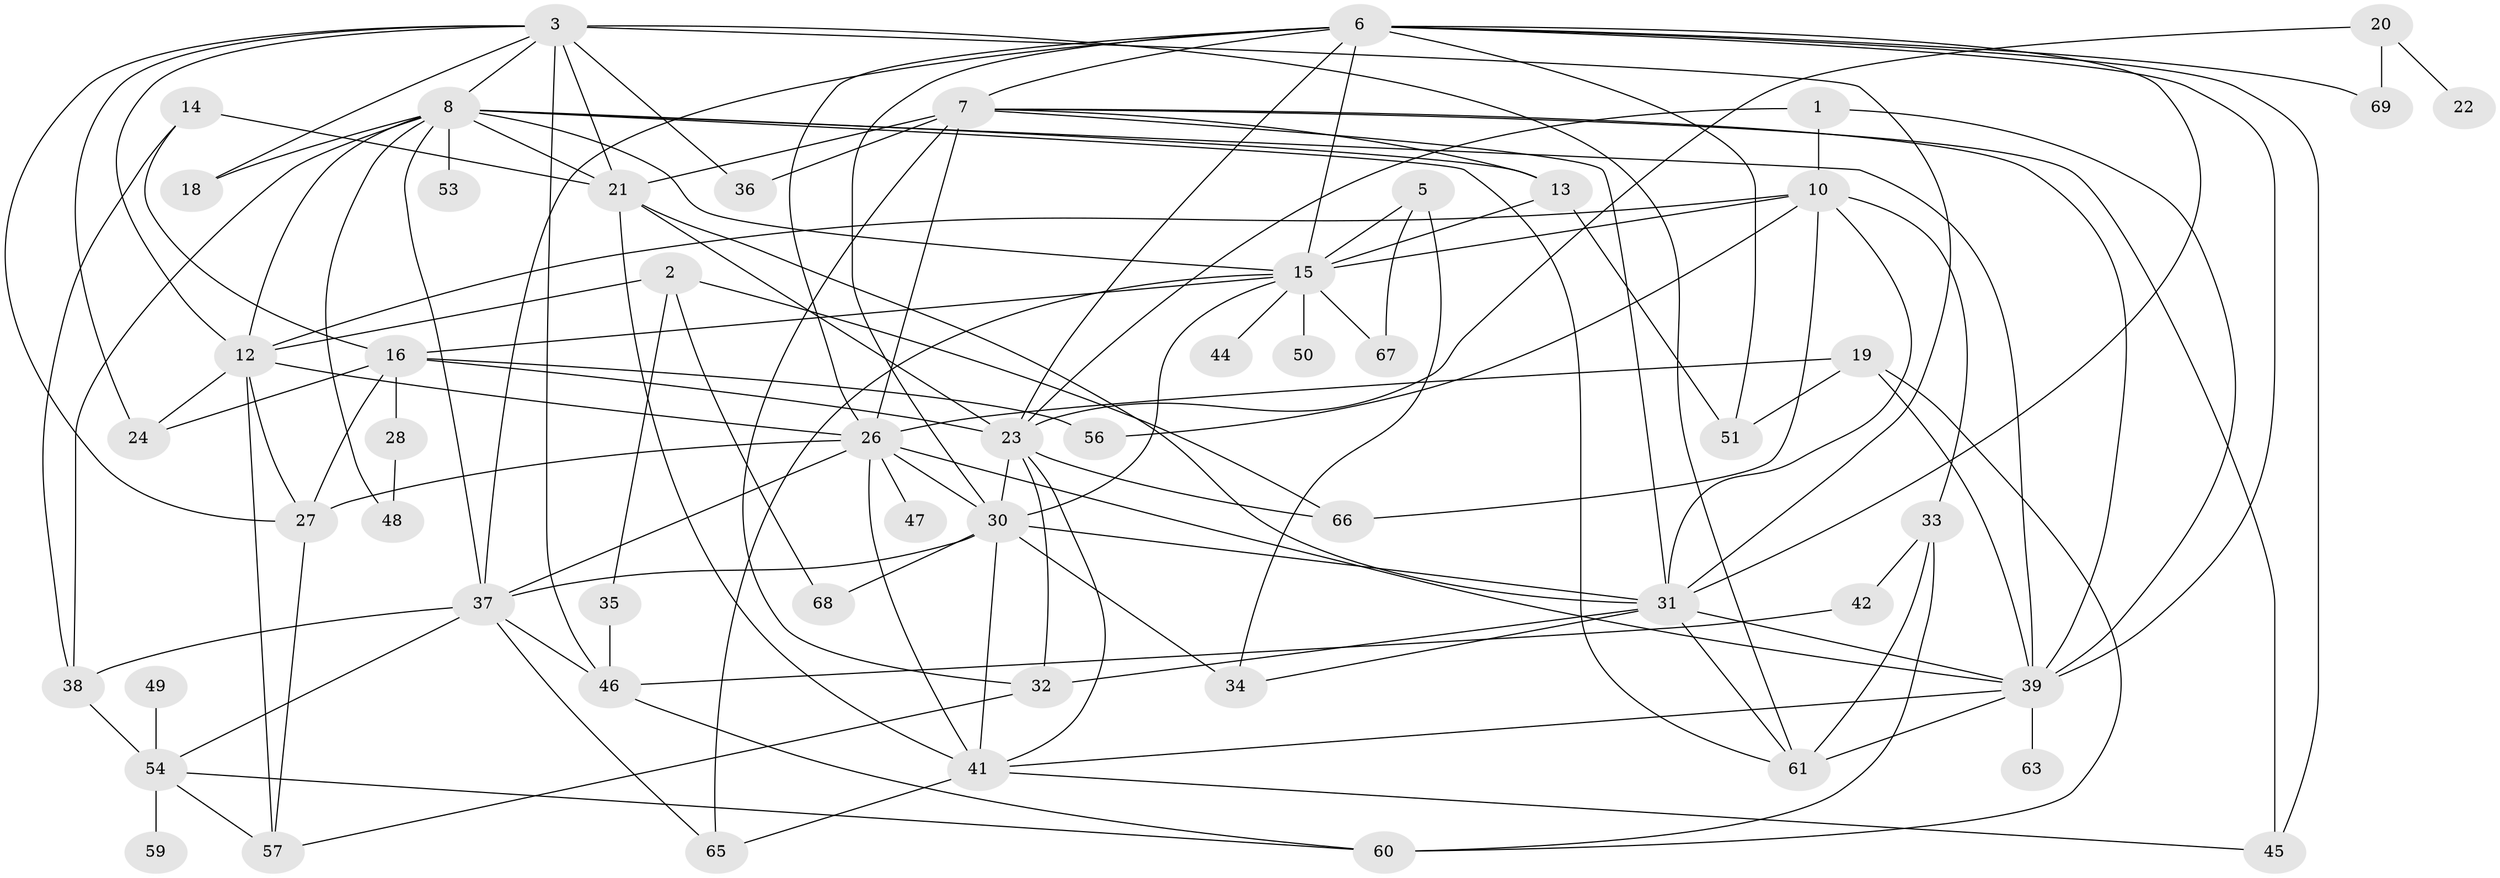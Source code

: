 // original degree distribution, {4: 0.1956521739130435, 1: 0.16666666666666666, 3: 0.18115942028985507, 2: 0.18115942028985507, 6: 0.06521739130434782, 0: 0.07971014492753623, 7: 0.021739130434782608, 8: 0.014492753623188406, 5: 0.09420289855072464}
// Generated by graph-tools (version 1.1) at 2025/47/03/04/25 22:47:57]
// undirected, 56 vertices, 128 edges
graph export_dot {
  node [color=gray90,style=filled];
  1;
  2;
  3;
  5;
  6;
  7;
  8;
  10;
  12;
  13;
  14;
  15;
  16;
  18;
  19;
  20;
  21;
  22;
  23;
  24;
  26;
  27;
  28;
  30;
  31;
  32;
  33;
  34;
  35;
  36;
  37;
  38;
  39;
  41;
  42;
  44;
  45;
  46;
  47;
  48;
  49;
  50;
  51;
  53;
  54;
  56;
  57;
  59;
  60;
  61;
  63;
  65;
  66;
  67;
  68;
  69;
  1 -- 10 [weight=1.0];
  1 -- 23 [weight=1.0];
  1 -- 39 [weight=1.0];
  2 -- 12 [weight=1.0];
  2 -- 35 [weight=1.0];
  2 -- 66 [weight=1.0];
  2 -- 68 [weight=1.0];
  3 -- 8 [weight=1.0];
  3 -- 12 [weight=2.0];
  3 -- 18 [weight=1.0];
  3 -- 21 [weight=2.0];
  3 -- 24 [weight=1.0];
  3 -- 27 [weight=1.0];
  3 -- 31 [weight=1.0];
  3 -- 36 [weight=1.0];
  3 -- 46 [weight=1.0];
  3 -- 61 [weight=2.0];
  5 -- 15 [weight=1.0];
  5 -- 34 [weight=1.0];
  5 -- 67 [weight=1.0];
  6 -- 7 [weight=1.0];
  6 -- 15 [weight=2.0];
  6 -- 23 [weight=1.0];
  6 -- 26 [weight=2.0];
  6 -- 30 [weight=1.0];
  6 -- 31 [weight=1.0];
  6 -- 37 [weight=1.0];
  6 -- 39 [weight=1.0];
  6 -- 45 [weight=1.0];
  6 -- 51 [weight=1.0];
  6 -- 69 [weight=1.0];
  7 -- 13 [weight=1.0];
  7 -- 21 [weight=1.0];
  7 -- 26 [weight=1.0];
  7 -- 31 [weight=1.0];
  7 -- 32 [weight=1.0];
  7 -- 36 [weight=2.0];
  7 -- 39 [weight=1.0];
  7 -- 45 [weight=1.0];
  8 -- 12 [weight=1.0];
  8 -- 13 [weight=1.0];
  8 -- 15 [weight=1.0];
  8 -- 18 [weight=2.0];
  8 -- 21 [weight=2.0];
  8 -- 37 [weight=1.0];
  8 -- 38 [weight=1.0];
  8 -- 39 [weight=1.0];
  8 -- 48 [weight=1.0];
  8 -- 53 [weight=1.0];
  8 -- 61 [weight=1.0];
  10 -- 12 [weight=1.0];
  10 -- 15 [weight=1.0];
  10 -- 31 [weight=2.0];
  10 -- 33 [weight=1.0];
  10 -- 56 [weight=1.0];
  10 -- 66 [weight=1.0];
  12 -- 24 [weight=1.0];
  12 -- 26 [weight=1.0];
  12 -- 27 [weight=1.0];
  12 -- 57 [weight=1.0];
  13 -- 15 [weight=1.0];
  13 -- 51 [weight=1.0];
  14 -- 16 [weight=1.0];
  14 -- 21 [weight=2.0];
  14 -- 38 [weight=1.0];
  15 -- 16 [weight=1.0];
  15 -- 30 [weight=1.0];
  15 -- 44 [weight=1.0];
  15 -- 50 [weight=1.0];
  15 -- 65 [weight=1.0];
  15 -- 67 [weight=1.0];
  16 -- 23 [weight=1.0];
  16 -- 24 [weight=1.0];
  16 -- 27 [weight=1.0];
  16 -- 28 [weight=1.0];
  16 -- 56 [weight=1.0];
  19 -- 26 [weight=1.0];
  19 -- 39 [weight=1.0];
  19 -- 51 [weight=1.0];
  19 -- 60 [weight=1.0];
  20 -- 22 [weight=1.0];
  20 -- 23 [weight=1.0];
  20 -- 69 [weight=1.0];
  21 -- 23 [weight=1.0];
  21 -- 31 [weight=1.0];
  21 -- 41 [weight=1.0];
  23 -- 30 [weight=1.0];
  23 -- 32 [weight=1.0];
  23 -- 41 [weight=1.0];
  23 -- 66 [weight=1.0];
  26 -- 27 [weight=1.0];
  26 -- 30 [weight=1.0];
  26 -- 37 [weight=2.0];
  26 -- 39 [weight=1.0];
  26 -- 41 [weight=1.0];
  26 -- 47 [weight=1.0];
  27 -- 57 [weight=1.0];
  28 -- 48 [weight=1.0];
  30 -- 31 [weight=1.0];
  30 -- 34 [weight=1.0];
  30 -- 37 [weight=1.0];
  30 -- 41 [weight=1.0];
  30 -- 68 [weight=1.0];
  31 -- 32 [weight=1.0];
  31 -- 34 [weight=1.0];
  31 -- 39 [weight=1.0];
  31 -- 61 [weight=1.0];
  32 -- 57 [weight=1.0];
  33 -- 42 [weight=1.0];
  33 -- 60 [weight=1.0];
  33 -- 61 [weight=1.0];
  35 -- 46 [weight=2.0];
  37 -- 38 [weight=1.0];
  37 -- 46 [weight=1.0];
  37 -- 54 [weight=1.0];
  37 -- 65 [weight=1.0];
  38 -- 54 [weight=1.0];
  39 -- 41 [weight=1.0];
  39 -- 61 [weight=1.0];
  39 -- 63 [weight=1.0];
  41 -- 45 [weight=1.0];
  41 -- 65 [weight=1.0];
  42 -- 46 [weight=1.0];
  46 -- 60 [weight=1.0];
  49 -- 54 [weight=1.0];
  54 -- 57 [weight=1.0];
  54 -- 59 [weight=1.0];
  54 -- 60 [weight=1.0];
}
